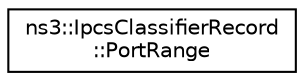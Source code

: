 digraph "Graphical Class Hierarchy"
{
 // LATEX_PDF_SIZE
  edge [fontname="Helvetica",fontsize="10",labelfontname="Helvetica",labelfontsize="10"];
  node [fontname="Helvetica",fontsize="10",shape=record];
  rankdir="LR";
  Node0 [label="ns3::IpcsClassifierRecord\l::PortRange",height=0.2,width=0.4,color="black", fillcolor="white", style="filled",URL="$structns3_1_1_ipcs_classifier_record_1_1_port_range.html",tooltip="PortRange structure."];
}
